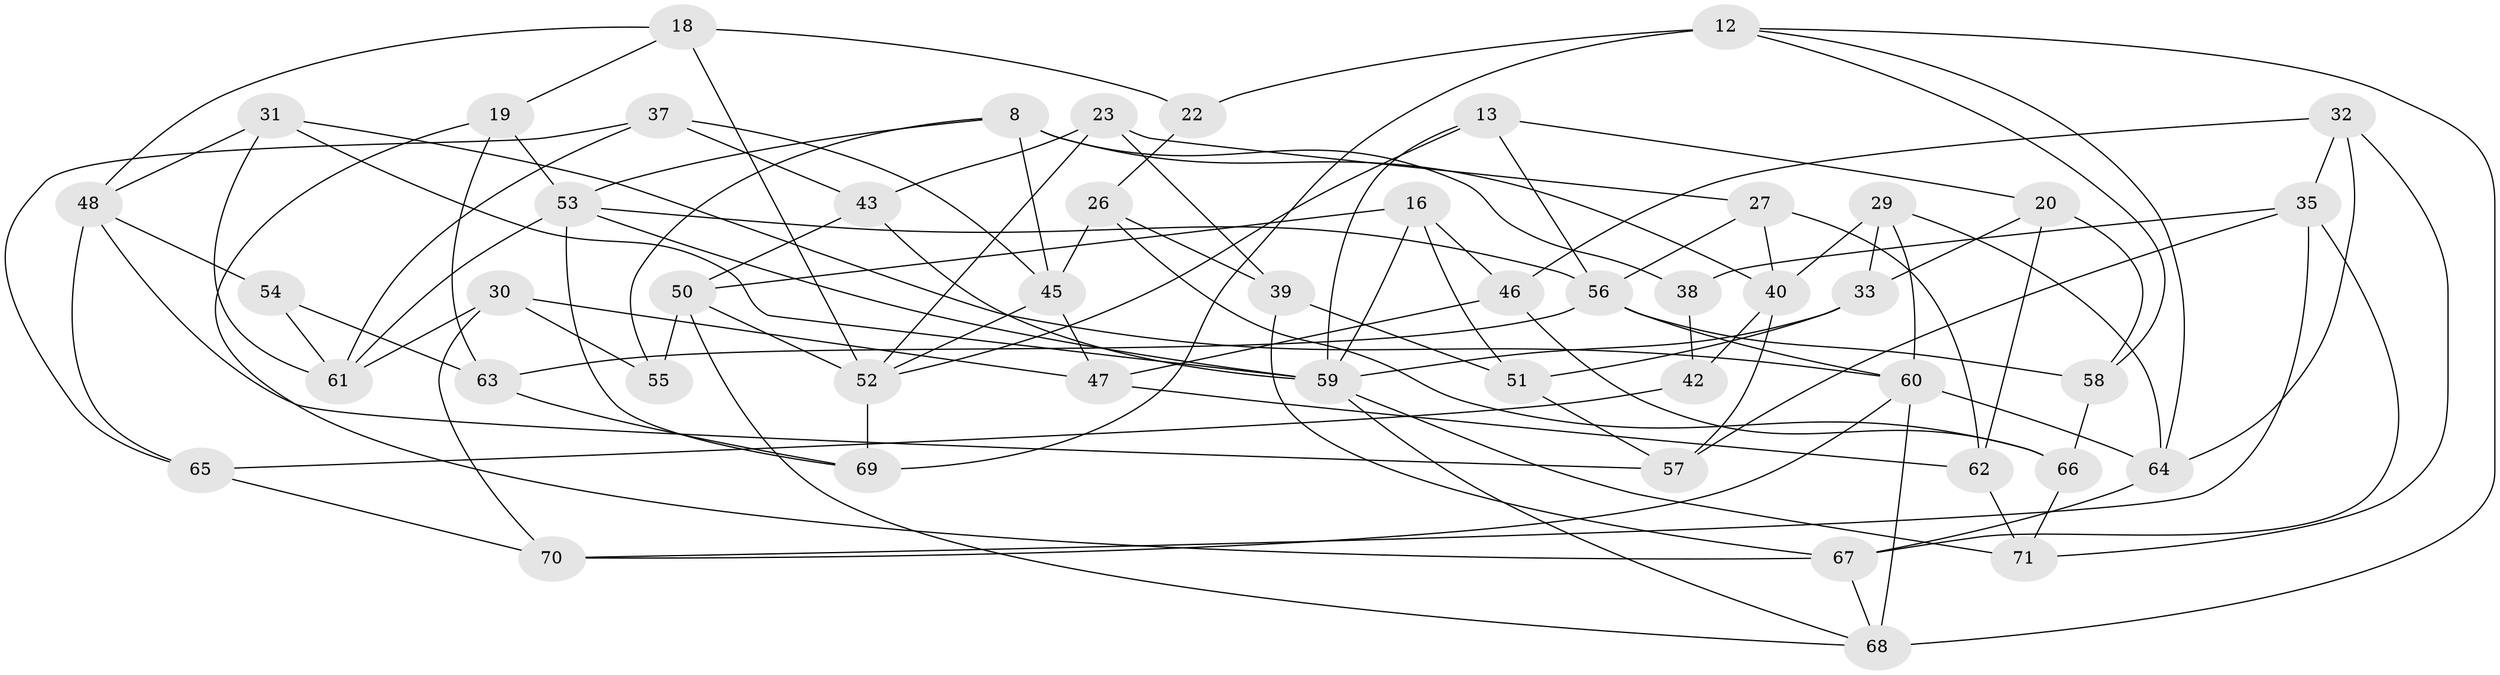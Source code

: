 // original degree distribution, {4: 1.0}
// Generated by graph-tools (version 1.1) at 2025/01/03/04/25 22:01:26]
// undirected, 49 vertices, 107 edges
graph export_dot {
graph [start="1"]
  node [color=gray90,style=filled];
  8 [super="+2"];
  12 [super="+10"];
  13;
  16;
  18;
  19;
  20;
  22;
  23;
  26;
  27;
  29;
  30;
  31;
  32;
  33;
  35 [super="+15"];
  37;
  38;
  39;
  40 [super="+21"];
  42;
  43;
  45 [super="+44"];
  46;
  47;
  48 [super="+34"];
  50 [super="+17"];
  51;
  52 [super="+6"];
  53 [super="+25"];
  54;
  55;
  56 [super="+41"];
  57;
  58;
  59 [super="+24+9"];
  60 [super="+11+28"];
  61 [super="+49"];
  62;
  63;
  64 [super="+1"];
  65;
  66;
  67 [super="+14"];
  68 [super="+36"];
  69;
  70;
  71;
  8 -- 40;
  8 -- 38;
  8 -- 45 [weight=2];
  8 -- 55;
  8 -- 53;
  12 -- 22 [weight=2];
  12 -- 68;
  12 -- 64;
  12 -- 58;
  12 -- 69;
  13 -- 20;
  13 -- 52;
  13 -- 56;
  13 -- 59;
  16 -- 46;
  16 -- 51;
  16 -- 50;
  16 -- 59;
  18 -- 22;
  18 -- 52;
  18 -- 19;
  18 -- 48;
  19 -- 63;
  19 -- 67;
  19 -- 53;
  20 -- 33;
  20 -- 62;
  20 -- 58;
  22 -- 26;
  23 -- 43;
  23 -- 39;
  23 -- 52;
  23 -- 27;
  26 -- 66;
  26 -- 39;
  26 -- 45;
  27 -- 62;
  27 -- 40;
  27 -- 56;
  29 -- 60;
  29 -- 33;
  29 -- 40;
  29 -- 64;
  30 -- 70;
  30 -- 47;
  30 -- 61;
  30 -- 55;
  31 -- 60;
  31 -- 48;
  31 -- 59;
  31 -- 61;
  32 -- 71;
  32 -- 46;
  32 -- 35;
  32 -- 64;
  33 -- 51;
  33 -- 59;
  35 -- 70;
  35 -- 38 [weight=2];
  35 -- 57;
  35 -- 67;
  37 -- 65;
  37 -- 43;
  37 -- 45;
  37 -- 61;
  38 -- 42;
  39 -- 67;
  39 -- 51;
  40 -- 57;
  40 -- 42 [weight=2];
  42 -- 65;
  43 -- 59;
  43 -- 50;
  45 -- 47;
  45 -- 52;
  46 -- 47;
  46 -- 66;
  47 -- 62;
  48 -- 54 [weight=2];
  48 -- 65;
  48 -- 57;
  50 -- 68;
  50 -- 55 [weight=2];
  50 -- 52;
  51 -- 57;
  52 -- 69;
  53 -- 61 [weight=2];
  53 -- 56 [weight=2];
  53 -- 59 [weight=3];
  53 -- 69;
  54 -- 63;
  54 -- 61;
  56 -- 63;
  56 -- 58;
  56 -- 60 [weight=2];
  58 -- 66;
  59 -- 71;
  59 -- 68;
  60 -- 64;
  60 -- 68 [weight=2];
  60 -- 70;
  62 -- 71;
  63 -- 69;
  64 -- 67 [weight=2];
  65 -- 70;
  66 -- 71;
  67 -- 68;
}
